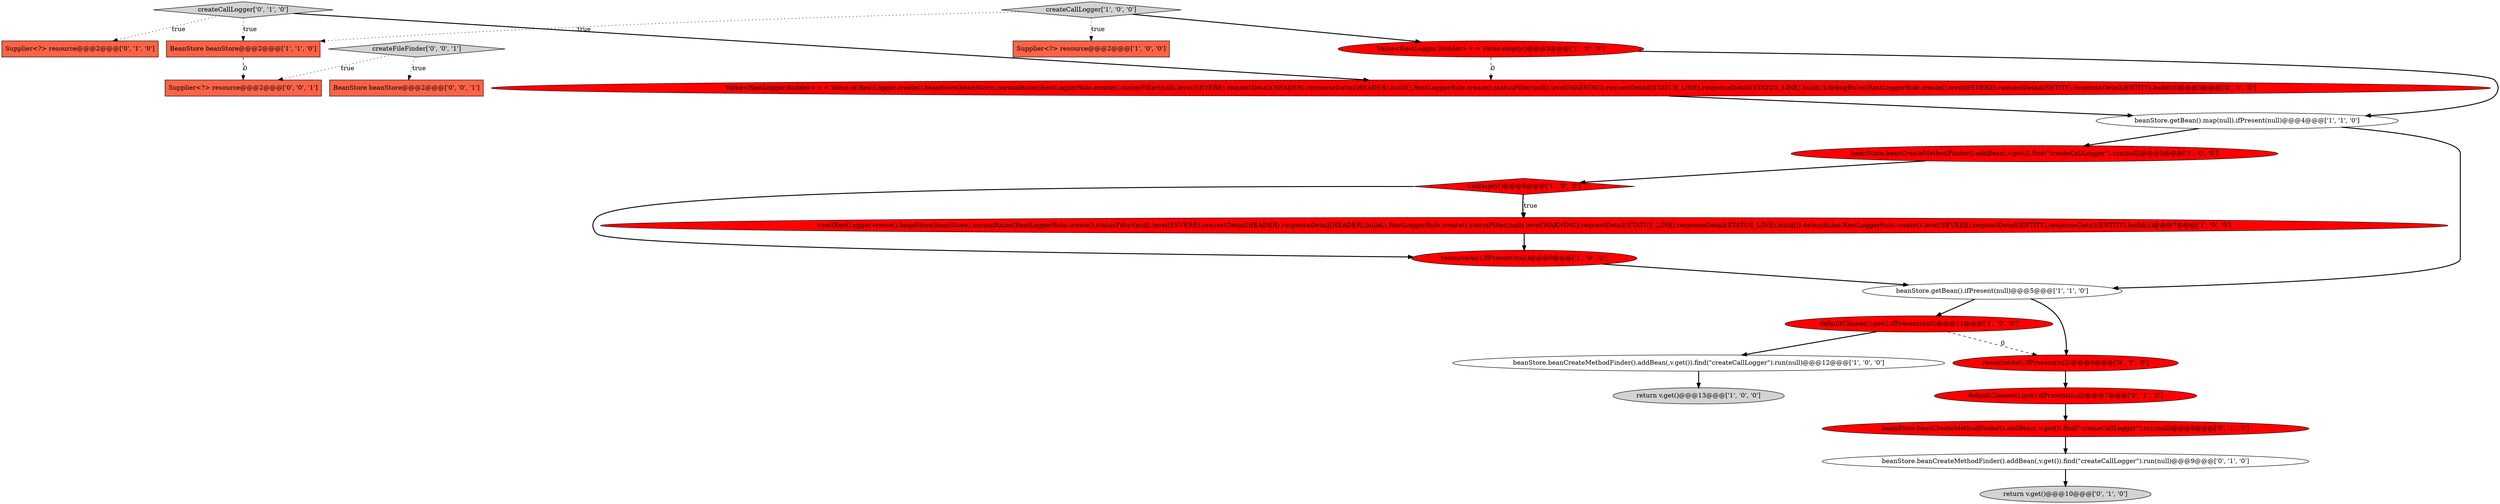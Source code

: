 digraph {
0 [style = filled, label = "beanStore.getBean().map(null).ifPresent(null)@@@4@@@['1', '1', '0']", fillcolor = white, shape = ellipse image = "AAA0AAABBB1BBB"];
23 [style = filled, label = "createFileFinder['0', '0', '1']", fillcolor = lightgray, shape = diamond image = "AAA0AAABBB3BBB"];
15 [style = filled, label = "beanStore.beanCreateMethodFinder().addBean(,v.get()).find(\"createCallLogger\").run(null)@@@9@@@['0', '1', '0']", fillcolor = white, shape = ellipse image = "AAA0AAABBB2BBB"];
5 [style = filled, label = "Supplier<?> resource@@@2@@@['1', '0', '0']", fillcolor = tomato, shape = box image = "AAA0AAABBB1BBB"];
21 [style = filled, label = "BeanStore beanStore@@@2@@@['0', '0', '1']", fillcolor = tomato, shape = box image = "AAA0AAABBB3BBB"];
22 [style = filled, label = "Supplier<?> resource@@@2@@@['0', '0', '1']", fillcolor = tomato, shape = box image = "AAA0AAABBB3BBB"];
17 [style = filled, label = "beanStore.beanCreateMethodFinder().addBean(,v.get()).find(\"createCallLogger\").run(null)@@@8@@@['0', '1', '0']", fillcolor = red, shape = ellipse image = "AAA1AAABBB2BBB"];
11 [style = filled, label = "beanStore.beanCreateMethodFinder().addBean(,v.get()).find(\"createCallLogger\").run(null)@@@5@@@['1', '0', '0']", fillcolor = red, shape = ellipse image = "AAA1AAABBB1BBB"];
14 [style = filled, label = "createCallLogger['0', '1', '0']", fillcolor = lightgray, shape = diamond image = "AAA0AAABBB2BBB"];
1 [style = filled, label = "defaultClasses().get().ifPresent(null)@@@11@@@['1', '0', '0']", fillcolor = red, shape = ellipse image = "AAA1AAABBB1BBB"];
20 [style = filled, label = "resourceAs().ifPresent(null)@@@6@@@['0', '1', '0']", fillcolor = red, shape = ellipse image = "AAA1AAABBB2BBB"];
6 [style = filled, label = "resourceAs().ifPresent(null)@@@9@@@['1', '0', '0']", fillcolor = red, shape = ellipse image = "AAA1AAABBB1BBB"];
7 [style = filled, label = "createCallLogger['1', '0', '0']", fillcolor = lightgray, shape = diamond image = "AAA0AAABBB1BBB"];
4 [style = filled, label = "Value<RestLogger.Builder> v = Value.empty()@@@3@@@['1', '0', '0']", fillcolor = red, shape = ellipse image = "AAA1AAABBB1BBB"];
13 [style = filled, label = "defaultClasses().get().ifPresent(null)@@@7@@@['0', '1', '0']", fillcolor = red, shape = ellipse image = "AAA1AAABBB2BBB"];
18 [style = filled, label = "Value<RestLogger.Builder> v = Value.of(RestLogger.create().beanStore(beanStore).normalRules(RestLoggerRule.create().statusFilter(null).level(SEVERE).requestDetail(HEADER).responseDetail(HEADER).build(),RestLoggerRule.create().statusFilter(null).level(WARNING).requestDetail(STATUS_LINE).responseDetail(STATUS_LINE).build()).debugRules(RestLoggerRule.create().level(SEVERE).requestDetail(ENTITY).responseDetail(ENTITY).build()))@@@3@@@['0', '1', '0']", fillcolor = red, shape = ellipse image = "AAA1AAABBB2BBB"];
8 [style = filled, label = "v.isEmpty()@@@6@@@['1', '0', '0']", fillcolor = red, shape = diamond image = "AAA1AAABBB1BBB"];
19 [style = filled, label = "return v.get()@@@10@@@['0', '1', '0']", fillcolor = lightgray, shape = ellipse image = "AAA0AAABBB2BBB"];
9 [style = filled, label = "v.set(RestLogger.create().beanStore(beanStore).normalRules(RestLoggerRule.create().statusFilter(null).level(SEVERE).requestDetail(HEADER).responseDetail(HEADER).build(),RestLoggerRule.create().statusFilter(null).level(WARNING).requestDetail(STATUS_LINE).responseDetail(STATUS_LINE).build()).debugRules(RestLoggerRule.create().level(SEVERE).requestDetail(ENTITY).responseDetail(ENTITY).build()))@@@7@@@['1', '0', '0']", fillcolor = red, shape = ellipse image = "AAA1AAABBB1BBB"];
3 [style = filled, label = "return v.get()@@@13@@@['1', '0', '0']", fillcolor = lightgray, shape = ellipse image = "AAA0AAABBB1BBB"];
16 [style = filled, label = "Supplier<?> resource@@@2@@@['0', '1', '0']", fillcolor = tomato, shape = box image = "AAA0AAABBB2BBB"];
10 [style = filled, label = "beanStore.getBean().ifPresent(null)@@@5@@@['1', '1', '0']", fillcolor = white, shape = ellipse image = "AAA0AAABBB1BBB"];
2 [style = filled, label = "beanStore.beanCreateMethodFinder().addBean(,v.get()).find(\"createCallLogger\").run(null)@@@12@@@['1', '0', '0']", fillcolor = white, shape = ellipse image = "AAA0AAABBB1BBB"];
12 [style = filled, label = "BeanStore beanStore@@@2@@@['1', '1', '0']", fillcolor = tomato, shape = box image = "AAA0AAABBB1BBB"];
4->18 [style = dashed, label="0"];
10->20 [style = bold, label=""];
20->13 [style = bold, label=""];
14->12 [style = dotted, label="true"];
23->22 [style = dotted, label="true"];
2->3 [style = bold, label=""];
23->21 [style = dotted, label="true"];
0->11 [style = bold, label=""];
8->6 [style = bold, label=""];
7->4 [style = bold, label=""];
15->19 [style = bold, label=""];
9->6 [style = bold, label=""];
7->12 [style = dotted, label="true"];
4->0 [style = bold, label=""];
7->5 [style = dotted, label="true"];
1->20 [style = dashed, label="0"];
14->16 [style = dotted, label="true"];
13->17 [style = bold, label=""];
0->10 [style = bold, label=""];
6->10 [style = bold, label=""];
12->22 [style = dashed, label="0"];
17->15 [style = bold, label=""];
8->9 [style = bold, label=""];
11->8 [style = bold, label=""];
14->18 [style = bold, label=""];
1->2 [style = bold, label=""];
8->9 [style = dotted, label="true"];
10->1 [style = bold, label=""];
18->0 [style = bold, label=""];
}
